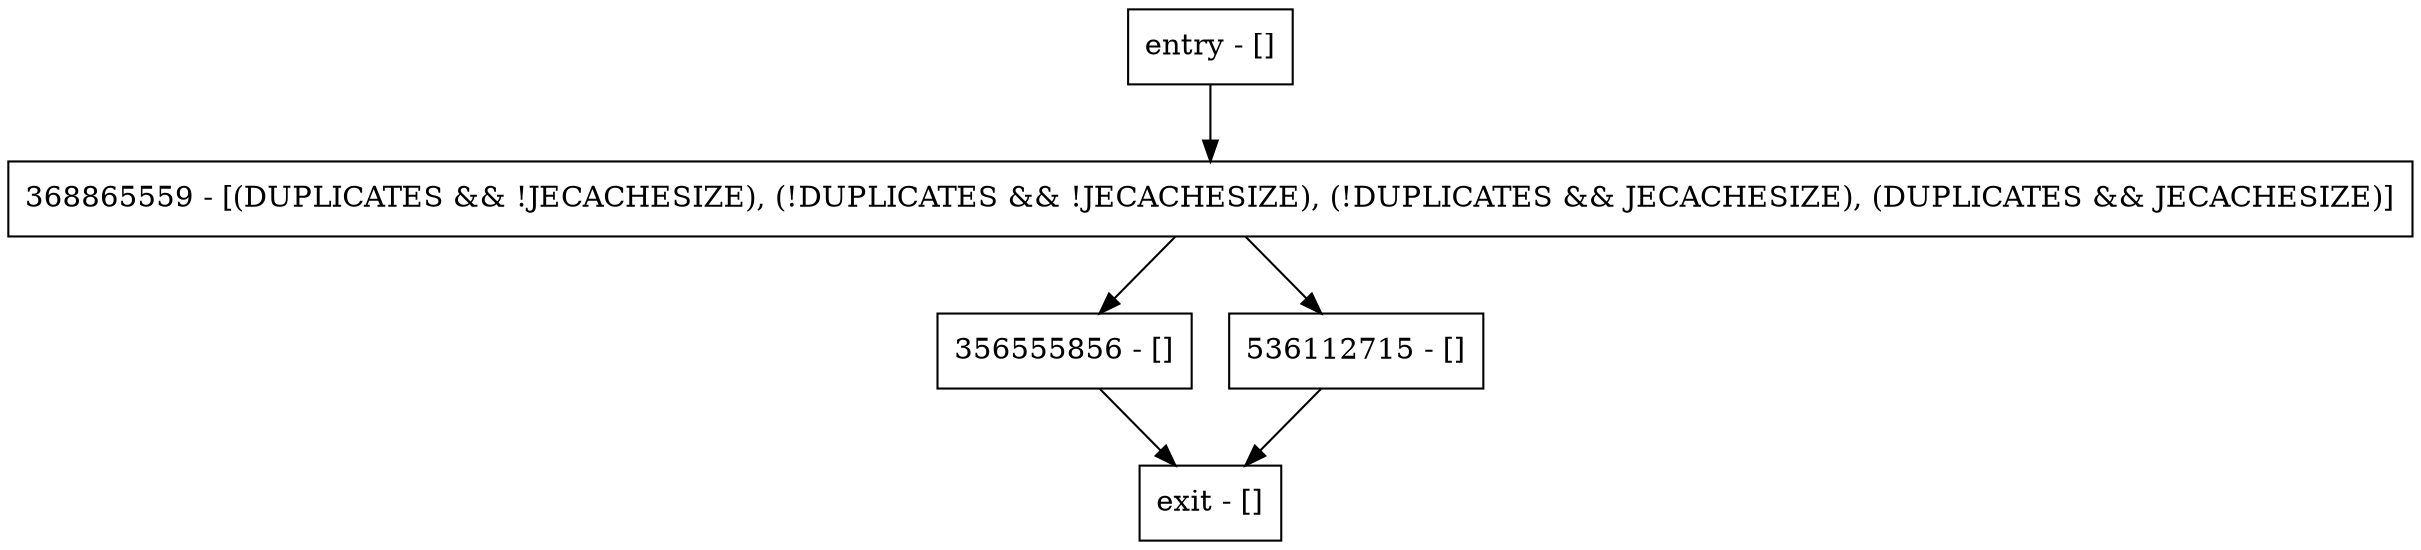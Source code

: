 digraph getSize {
node [shape=record];
entry [label="entry - []"];
exit [label="exit - []"];
368865559 [label="368865559 - [(DUPLICATES && !JECACHESIZE), (!DUPLICATES && !JECACHESIZE), (!DUPLICATES && JECACHESIZE), (DUPLICATES && JECACHESIZE)]"];
356555856 [label="356555856 - []"];
536112715 [label="536112715 - []"];
entry;
exit;
entry -> 368865559;
368865559 -> 356555856;
368865559 -> 536112715;
356555856 -> exit;
536112715 -> exit;
}
